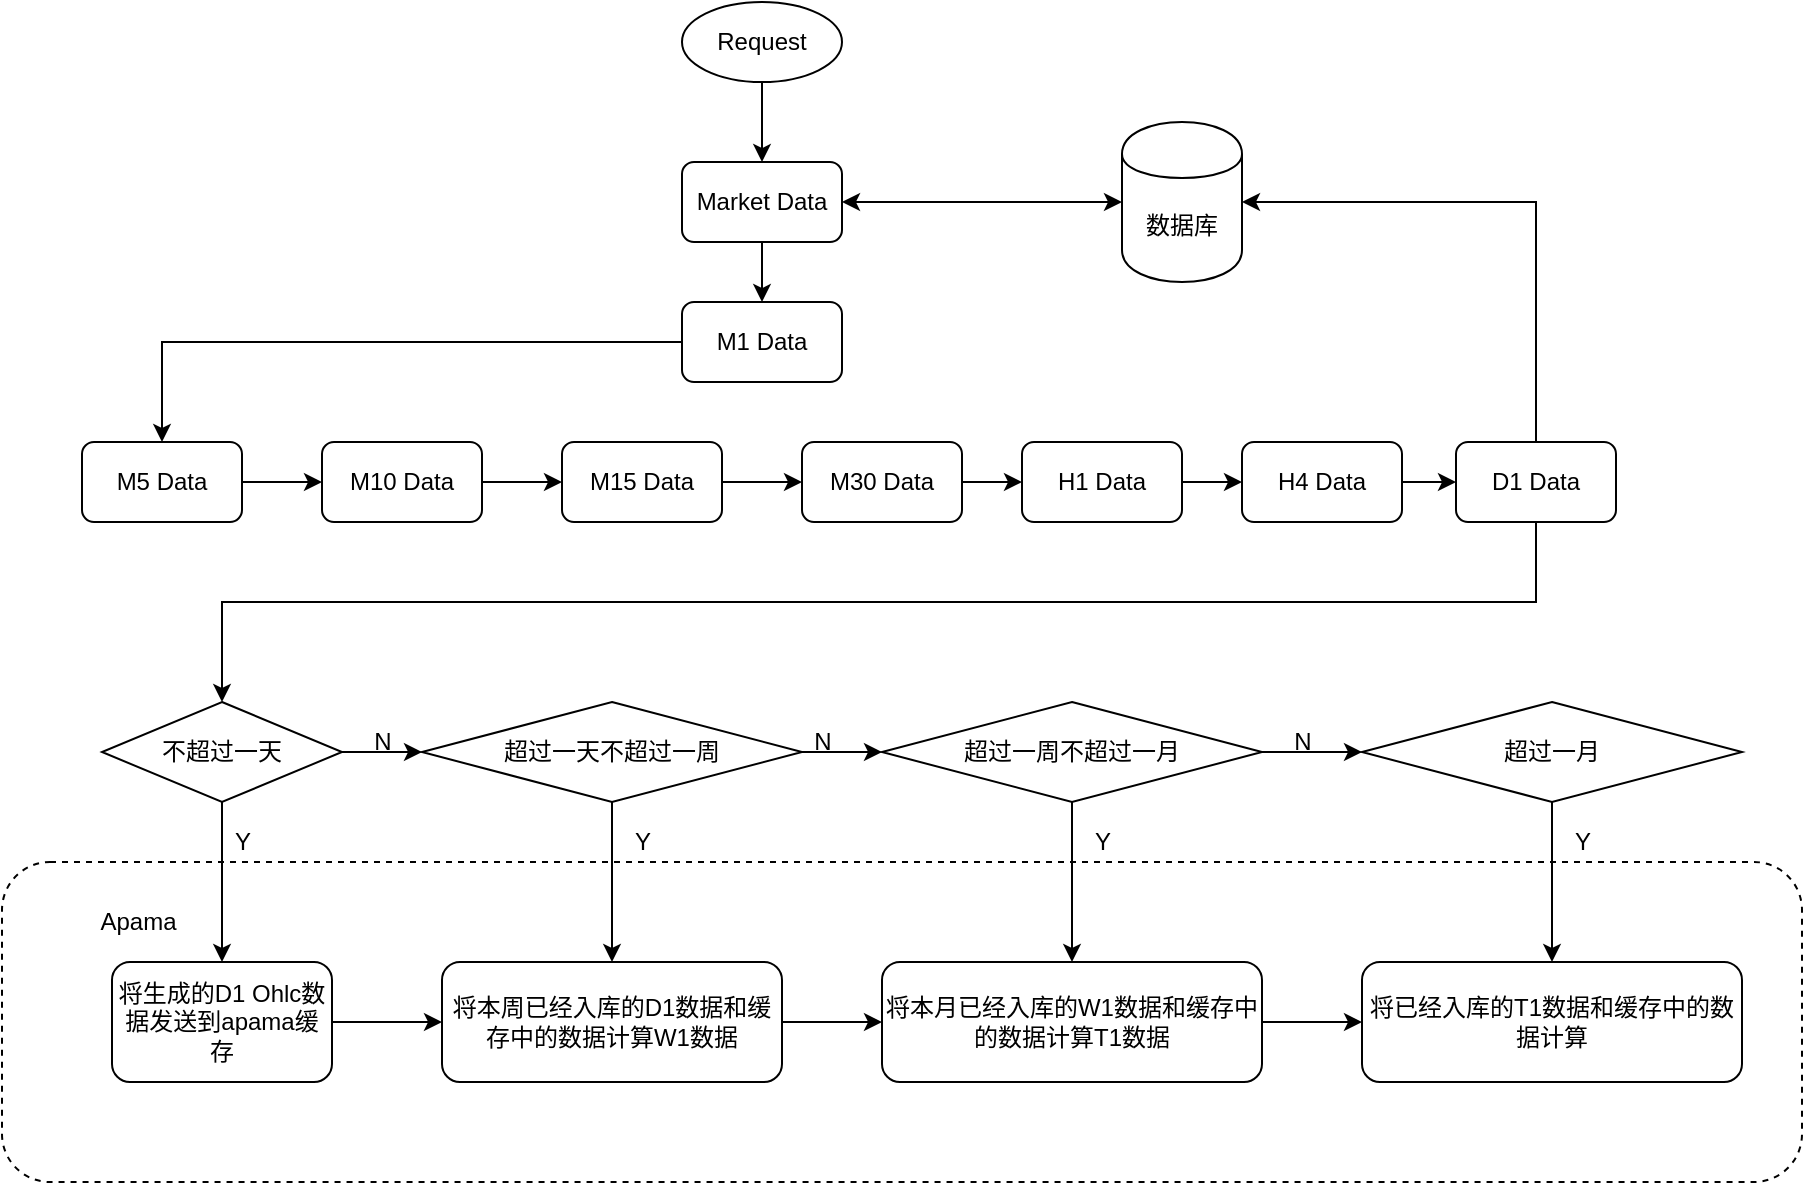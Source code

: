 <mxfile version="12.5.1" type="github"><diagram id="VUNfdSK3uz9dRfLEmZKL" name="Page-1"><mxGraphModel dx="1422" dy="762" grid="1" gridSize="10" guides="1" tooltips="1" connect="1" arrows="1" fold="1" page="1" pageScale="1" pageWidth="827" pageHeight="1169" math="0" shadow="0"><root><mxCell id="0"/><mxCell id="1" parent="0"/><mxCell id="E_35p48S9LyC-1adH_UQ-1" value="Apama&amp;nbsp; &amp;nbsp; &amp;nbsp; &amp;nbsp; &amp;nbsp; &amp;nbsp; &amp;nbsp; &amp;nbsp; &amp;nbsp; &amp;nbsp; &amp;nbsp; &amp;nbsp; &amp;nbsp; &amp;nbsp; &amp;nbsp; &amp;nbsp; &amp;nbsp; &amp;nbsp; &amp;nbsp; &amp;nbsp; &amp;nbsp; &amp;nbsp; &amp;nbsp; &amp;nbsp; &amp;nbsp; &amp;nbsp; &amp;nbsp; &amp;nbsp; &amp;nbsp; &amp;nbsp; &amp;nbsp; &amp;nbsp; &amp;nbsp; &amp;nbsp; &amp;nbsp; &amp;nbsp; &amp;nbsp; &amp;nbsp; &amp;nbsp; &amp;nbsp; &amp;nbsp; &amp;nbsp; &amp;nbsp; &amp;nbsp; &amp;nbsp; &amp;nbsp; &amp;nbsp; &amp;nbsp; &amp;nbsp; &amp;nbsp; &amp;nbsp; &amp;nbsp; &amp;nbsp; &amp;nbsp; &amp;nbsp; &amp;nbsp; &amp;nbsp; &amp;nbsp; &amp;nbsp; &amp;nbsp; &amp;nbsp; &amp;nbsp; &amp;nbsp; &amp;nbsp; &amp;nbsp; &amp;nbsp; &amp;nbsp; &amp;nbsp; &amp;nbsp; &amp;nbsp; &amp;nbsp; &amp;nbsp; &amp;nbsp; &amp;nbsp; &amp;nbsp; &amp;nbsp; &amp;nbsp; &amp;nbsp; &amp;nbsp; &amp;nbsp; &amp;nbsp; &amp;nbsp; &amp;nbsp; &amp;nbsp; &amp;nbsp; &amp;nbsp; &amp;nbsp; &amp;nbsp; &amp;nbsp; &amp;nbsp; &amp;nbsp; &amp;nbsp; &amp;nbsp; &amp;nbsp; &amp;nbsp; &amp;nbsp; &amp;nbsp; &amp;nbsp; &amp;nbsp; &amp;nbsp; &amp;nbsp; &amp;nbsp; &amp;nbsp; &amp;nbsp; &amp;nbsp; &amp;nbsp; &amp;nbsp; &amp;nbsp; &amp;nbsp; &amp;nbsp; &amp;nbsp; &amp;nbsp; &amp;nbsp; &amp;nbsp; &amp;nbsp;&lt;br&gt;&lt;br&gt;&lt;br&gt;&lt;br&gt;&lt;br&gt;&lt;br&gt;&lt;br&gt;&lt;br&gt;" style="rounded=1;whiteSpace=wrap;html=1;shadow=0;comic=0;glass=0;dashed=1;" vertex="1" parent="1"><mxGeometry x="250" y="510" width="900" height="160" as="geometry"/></mxCell><mxCell id="E_35p48S9LyC-1adH_UQ-2" style="edgeStyle=orthogonalEdgeStyle;rounded=0;orthogonalLoop=1;jettySize=auto;html=1;entryX=0.5;entryY=0;entryDx=0;entryDy=0;startArrow=none;startFill=0;" edge="1" parent="1" source="E_35p48S9LyC-1adH_UQ-3" target="E_35p48S9LyC-1adH_UQ-6"><mxGeometry relative="1" as="geometry"/></mxCell><mxCell id="E_35p48S9LyC-1adH_UQ-3" value="Request" style="ellipse;whiteSpace=wrap;html=1;" vertex="1" parent="1"><mxGeometry x="590" y="80" width="80" height="40" as="geometry"/></mxCell><mxCell id="E_35p48S9LyC-1adH_UQ-4" value="" style="edgeStyle=orthogonalEdgeStyle;rounded=0;orthogonalLoop=1;jettySize=auto;html=1;startArrow=classic;startFill=1;entryX=0;entryY=0.5;entryDx=0;entryDy=0;" edge="1" parent="1" source="E_35p48S9LyC-1adH_UQ-6" target="E_35p48S9LyC-1adH_UQ-9"><mxGeometry relative="1" as="geometry"><mxPoint x="730" y="180" as="targetPoint"/></mxGeometry></mxCell><mxCell id="E_35p48S9LyC-1adH_UQ-5" value="" style="edgeStyle=orthogonalEdgeStyle;rounded=0;orthogonalLoop=1;jettySize=auto;html=1;startArrow=none;startFill=0;" edge="1" parent="1" source="E_35p48S9LyC-1adH_UQ-6" target="E_35p48S9LyC-1adH_UQ-8"><mxGeometry relative="1" as="geometry"/></mxCell><mxCell id="E_35p48S9LyC-1adH_UQ-6" value="Market Data" style="rounded=1;whiteSpace=wrap;html=1;" vertex="1" parent="1"><mxGeometry x="590" y="160" width="80" height="40" as="geometry"/></mxCell><mxCell id="E_35p48S9LyC-1adH_UQ-7" style="edgeStyle=orthogonalEdgeStyle;rounded=0;orthogonalLoop=1;jettySize=auto;html=1;entryX=0.5;entryY=0;entryDx=0;entryDy=0;startArrow=none;startFill=0;" edge="1" parent="1" source="E_35p48S9LyC-1adH_UQ-8" target="E_35p48S9LyC-1adH_UQ-21"><mxGeometry relative="1" as="geometry"><Array as="points"><mxPoint x="330" y="250"/></Array></mxGeometry></mxCell><mxCell id="E_35p48S9LyC-1adH_UQ-8" value="M1 Data" style="rounded=1;whiteSpace=wrap;html=1;" vertex="1" parent="1"><mxGeometry x="590" y="230" width="80" height="40" as="geometry"/></mxCell><mxCell id="E_35p48S9LyC-1adH_UQ-9" value="数据库" style="shape=cylinder;whiteSpace=wrap;html=1;boundedLbl=1;backgroundOutline=1;" vertex="1" parent="1"><mxGeometry x="810" y="140" width="60" height="80" as="geometry"/></mxCell><mxCell id="E_35p48S9LyC-1adH_UQ-10" style="edgeStyle=orthogonalEdgeStyle;rounded=0;orthogonalLoop=1;jettySize=auto;html=1;entryX=0;entryY=0.5;entryDx=0;entryDy=0;startArrow=none;startFill=0;" edge="1" parent="1" source="E_35p48S9LyC-1adH_UQ-11" target="E_35p48S9LyC-1adH_UQ-13"><mxGeometry relative="1" as="geometry"/></mxCell><mxCell id="E_35p48S9LyC-1adH_UQ-11" value="M10 Data" style="rounded=1;whiteSpace=wrap;html=1;" vertex="1" parent="1"><mxGeometry x="410" y="300" width="80" height="40" as="geometry"/></mxCell><mxCell id="E_35p48S9LyC-1adH_UQ-12" style="edgeStyle=orthogonalEdgeStyle;rounded=0;orthogonalLoop=1;jettySize=auto;html=1;entryX=0;entryY=0.5;entryDx=0;entryDy=0;startArrow=none;startFill=0;" edge="1" parent="1" source="E_35p48S9LyC-1adH_UQ-13" target="E_35p48S9LyC-1adH_UQ-15"><mxGeometry relative="1" as="geometry"/></mxCell><mxCell id="E_35p48S9LyC-1adH_UQ-13" value="M15 Data" style="rounded=1;whiteSpace=wrap;html=1;" vertex="1" parent="1"><mxGeometry x="530" y="300" width="80" height="40" as="geometry"/></mxCell><mxCell id="E_35p48S9LyC-1adH_UQ-14" style="edgeStyle=orthogonalEdgeStyle;rounded=0;orthogonalLoop=1;jettySize=auto;html=1;exitX=1;exitY=0.5;exitDx=0;exitDy=0;entryX=0;entryY=0.5;entryDx=0;entryDy=0;startArrow=none;startFill=0;" edge="1" parent="1" source="E_35p48S9LyC-1adH_UQ-15" target="E_35p48S9LyC-1adH_UQ-17"><mxGeometry relative="1" as="geometry"/></mxCell><mxCell id="E_35p48S9LyC-1adH_UQ-15" value="M30 Data" style="rounded=1;whiteSpace=wrap;html=1;" vertex="1" parent="1"><mxGeometry x="650" y="300" width="80" height="40" as="geometry"/></mxCell><mxCell id="E_35p48S9LyC-1adH_UQ-16" value="" style="edgeStyle=orthogonalEdgeStyle;rounded=0;orthogonalLoop=1;jettySize=auto;html=1;startArrow=none;startFill=0;" edge="1" parent="1" source="E_35p48S9LyC-1adH_UQ-17" target="E_35p48S9LyC-1adH_UQ-19"><mxGeometry relative="1" as="geometry"/></mxCell><mxCell id="E_35p48S9LyC-1adH_UQ-17" value="H1 Data" style="rounded=1;whiteSpace=wrap;html=1;" vertex="1" parent="1"><mxGeometry x="760" y="300" width="80" height="40" as="geometry"/></mxCell><mxCell id="E_35p48S9LyC-1adH_UQ-18" value="" style="edgeStyle=orthogonalEdgeStyle;rounded=0;orthogonalLoop=1;jettySize=auto;html=1;startArrow=none;startFill=0;" edge="1" parent="1" source="E_35p48S9LyC-1adH_UQ-19" target="E_35p48S9LyC-1adH_UQ-24"><mxGeometry relative="1" as="geometry"/></mxCell><mxCell id="E_35p48S9LyC-1adH_UQ-19" value="H4 Data" style="rounded=1;whiteSpace=wrap;html=1;" vertex="1" parent="1"><mxGeometry x="870" y="300" width="80" height="40" as="geometry"/></mxCell><mxCell id="E_35p48S9LyC-1adH_UQ-20" style="edgeStyle=orthogonalEdgeStyle;rounded=0;orthogonalLoop=1;jettySize=auto;html=1;entryX=0;entryY=0.5;entryDx=0;entryDy=0;startArrow=none;startFill=0;" edge="1" parent="1" source="E_35p48S9LyC-1adH_UQ-21" target="E_35p48S9LyC-1adH_UQ-11"><mxGeometry relative="1" as="geometry"/></mxCell><mxCell id="E_35p48S9LyC-1adH_UQ-21" value="M5 Data" style="rounded=1;whiteSpace=wrap;html=1;" vertex="1" parent="1"><mxGeometry x="290" y="300" width="80" height="40" as="geometry"/></mxCell><mxCell id="E_35p48S9LyC-1adH_UQ-22" style="edgeStyle=orthogonalEdgeStyle;rounded=0;orthogonalLoop=1;jettySize=auto;html=1;entryX=0.5;entryY=0;entryDx=0;entryDy=0;startArrow=none;startFill=0;" edge="1" parent="1" source="E_35p48S9LyC-1adH_UQ-24" target="E_35p48S9LyC-1adH_UQ-29"><mxGeometry relative="1" as="geometry"><Array as="points"><mxPoint x="1017" y="380"/><mxPoint x="360" y="380"/></Array></mxGeometry></mxCell><mxCell id="E_35p48S9LyC-1adH_UQ-23" style="edgeStyle=orthogonalEdgeStyle;rounded=0;orthogonalLoop=1;jettySize=auto;html=1;entryX=1;entryY=0.5;entryDx=0;entryDy=0;startArrow=none;startFill=0;" edge="1" parent="1" source="E_35p48S9LyC-1adH_UQ-24" target="E_35p48S9LyC-1adH_UQ-9"><mxGeometry relative="1" as="geometry"><Array as="points"><mxPoint x="1017" y="180"/></Array></mxGeometry></mxCell><mxCell id="E_35p48S9LyC-1adH_UQ-24" value="D1 Data" style="rounded=1;whiteSpace=wrap;html=1;" vertex="1" parent="1"><mxGeometry x="977" y="300" width="80" height="40" as="geometry"/></mxCell><mxCell id="E_35p48S9LyC-1adH_UQ-25" style="edgeStyle=orthogonalEdgeStyle;rounded=0;orthogonalLoop=1;jettySize=auto;html=1;entryX=0;entryY=0.5;entryDx=0;entryDy=0;startArrow=none;startFill=0;" edge="1" parent="1" source="E_35p48S9LyC-1adH_UQ-26" target="E_35p48S9LyC-1adH_UQ-42"><mxGeometry relative="1" as="geometry"/></mxCell><mxCell id="E_35p48S9LyC-1adH_UQ-26" value="将生成的D1 Ohlc数据发送到apama缓存" style="rounded=1;whiteSpace=wrap;html=1;" vertex="1" parent="1"><mxGeometry x="305" y="560" width="110" height="60" as="geometry"/></mxCell><mxCell id="E_35p48S9LyC-1adH_UQ-27" value="" style="edgeStyle=orthogonalEdgeStyle;rounded=0;orthogonalLoop=1;jettySize=auto;html=1;startArrow=none;startFill=0;" edge="1" parent="1" source="E_35p48S9LyC-1adH_UQ-29" target="E_35p48S9LyC-1adH_UQ-32"><mxGeometry relative="1" as="geometry"/></mxCell><mxCell id="E_35p48S9LyC-1adH_UQ-28" style="edgeStyle=orthogonalEdgeStyle;rounded=0;orthogonalLoop=1;jettySize=auto;html=1;entryX=0.5;entryY=0;entryDx=0;entryDy=0;startArrow=none;startFill=0;" edge="1" parent="1" source="E_35p48S9LyC-1adH_UQ-29" target="E_35p48S9LyC-1adH_UQ-26"><mxGeometry relative="1" as="geometry"/></mxCell><mxCell id="E_35p48S9LyC-1adH_UQ-29" value="不超过一天" style="rhombus;whiteSpace=wrap;html=1;" vertex="1" parent="1"><mxGeometry x="300" y="430" width="120" height="50" as="geometry"/></mxCell><mxCell id="E_35p48S9LyC-1adH_UQ-30" value="" style="edgeStyle=orthogonalEdgeStyle;rounded=0;orthogonalLoop=1;jettySize=auto;html=1;startArrow=none;startFill=0;" edge="1" parent="1" source="E_35p48S9LyC-1adH_UQ-32" target="E_35p48S9LyC-1adH_UQ-35"><mxGeometry relative="1" as="geometry"/></mxCell><mxCell id="E_35p48S9LyC-1adH_UQ-31" style="edgeStyle=orthogonalEdgeStyle;rounded=0;orthogonalLoop=1;jettySize=auto;html=1;entryX=0.5;entryY=0;entryDx=0;entryDy=0;startArrow=none;startFill=0;" edge="1" parent="1" source="E_35p48S9LyC-1adH_UQ-32" target="E_35p48S9LyC-1adH_UQ-42"><mxGeometry relative="1" as="geometry"/></mxCell><mxCell id="E_35p48S9LyC-1adH_UQ-32" value="超过一天不超过一周" style="rhombus;whiteSpace=wrap;html=1;" vertex="1" parent="1"><mxGeometry x="460" y="430" width="190" height="50" as="geometry"/></mxCell><mxCell id="E_35p48S9LyC-1adH_UQ-33" value="" style="edgeStyle=orthogonalEdgeStyle;rounded=0;orthogonalLoop=1;jettySize=auto;html=1;startArrow=none;startFill=0;" edge="1" parent="1" source="E_35p48S9LyC-1adH_UQ-35" target="E_35p48S9LyC-1adH_UQ-37"><mxGeometry relative="1" as="geometry"/></mxCell><mxCell id="E_35p48S9LyC-1adH_UQ-34" style="edgeStyle=orthogonalEdgeStyle;rounded=0;orthogonalLoop=1;jettySize=auto;html=1;entryX=0.5;entryY=0;entryDx=0;entryDy=0;startArrow=none;startFill=0;" edge="1" parent="1" source="E_35p48S9LyC-1adH_UQ-35" target="E_35p48S9LyC-1adH_UQ-44"><mxGeometry relative="1" as="geometry"/></mxCell><mxCell id="E_35p48S9LyC-1adH_UQ-35" value="超过一周不超过一月" style="rhombus;whiteSpace=wrap;html=1;" vertex="1" parent="1"><mxGeometry x="690" y="430" width="190" height="50" as="geometry"/></mxCell><mxCell id="E_35p48S9LyC-1adH_UQ-36" style="edgeStyle=orthogonalEdgeStyle;rounded=0;orthogonalLoop=1;jettySize=auto;html=1;entryX=0.5;entryY=0;entryDx=0;entryDy=0;startArrow=none;startFill=0;" edge="1" parent="1" source="E_35p48S9LyC-1adH_UQ-37" target="E_35p48S9LyC-1adH_UQ-45"><mxGeometry relative="1" as="geometry"/></mxCell><mxCell id="E_35p48S9LyC-1adH_UQ-37" value="超过一月" style="rhombus;whiteSpace=wrap;html=1;" vertex="1" parent="1"><mxGeometry x="930" y="430" width="190" height="50" as="geometry"/></mxCell><mxCell id="E_35p48S9LyC-1adH_UQ-38" value="N" style="text;html=1;align=center;verticalAlign=middle;resizable=0;points=[];autosize=1;" vertex="1" parent="1"><mxGeometry x="430" y="440" width="20" height="20" as="geometry"/></mxCell><mxCell id="E_35p48S9LyC-1adH_UQ-39" value="N" style="text;html=1;align=center;verticalAlign=middle;resizable=0;points=[];autosize=1;" vertex="1" parent="1"><mxGeometry x="650" y="440" width="20" height="20" as="geometry"/></mxCell><mxCell id="E_35p48S9LyC-1adH_UQ-40" value="N" style="text;html=1;align=center;verticalAlign=middle;resizable=0;points=[];autosize=1;" vertex="1" parent="1"><mxGeometry x="890" y="440" width="20" height="20" as="geometry"/></mxCell><mxCell id="E_35p48S9LyC-1adH_UQ-41" style="edgeStyle=orthogonalEdgeStyle;rounded=0;orthogonalLoop=1;jettySize=auto;html=1;entryX=0;entryY=0.5;entryDx=0;entryDy=0;startArrow=none;startFill=0;" edge="1" parent="1" source="E_35p48S9LyC-1adH_UQ-42" target="E_35p48S9LyC-1adH_UQ-44"><mxGeometry relative="1" as="geometry"/></mxCell><mxCell id="E_35p48S9LyC-1adH_UQ-42" value="将本周已经入库的D1数据和缓存中的数据计算W1数据" style="rounded=1;whiteSpace=wrap;html=1;" vertex="1" parent="1"><mxGeometry x="470" y="560" width="170" height="60" as="geometry"/></mxCell><mxCell id="E_35p48S9LyC-1adH_UQ-43" style="edgeStyle=orthogonalEdgeStyle;rounded=0;orthogonalLoop=1;jettySize=auto;html=1;entryX=0;entryY=0.5;entryDx=0;entryDy=0;startArrow=none;startFill=0;" edge="1" parent="1" source="E_35p48S9LyC-1adH_UQ-44" target="E_35p48S9LyC-1adH_UQ-45"><mxGeometry relative="1" as="geometry"/></mxCell><mxCell id="E_35p48S9LyC-1adH_UQ-44" value="将本月已经入库的W1数据和缓存中的数据计算T1数据" style="rounded=1;whiteSpace=wrap;html=1;" vertex="1" parent="1"><mxGeometry x="690" y="560" width="190" height="60" as="geometry"/></mxCell><mxCell id="E_35p48S9LyC-1adH_UQ-45" value="将已经入库的T1数据和缓存中的数据计算" style="rounded=1;whiteSpace=wrap;html=1;" vertex="1" parent="1"><mxGeometry x="930" y="560" width="190" height="60" as="geometry"/></mxCell><mxCell id="E_35p48S9LyC-1adH_UQ-46" value="Y" style="text;html=1;align=center;verticalAlign=middle;resizable=0;points=[];autosize=1;" vertex="1" parent="1"><mxGeometry x="360" y="490" width="20" height="20" as="geometry"/></mxCell><mxCell id="E_35p48S9LyC-1adH_UQ-47" value="Y" style="text;html=1;align=center;verticalAlign=middle;resizable=0;points=[];autosize=1;" vertex="1" parent="1"><mxGeometry x="560" y="490" width="20" height="20" as="geometry"/></mxCell><mxCell id="E_35p48S9LyC-1adH_UQ-48" value="Y" style="text;html=1;align=center;verticalAlign=middle;resizable=0;points=[];autosize=1;" vertex="1" parent="1"><mxGeometry x="790" y="490" width="20" height="20" as="geometry"/></mxCell><mxCell id="E_35p48S9LyC-1adH_UQ-49" value="Y" style="text;html=1;align=center;verticalAlign=middle;resizable=0;points=[];autosize=1;" vertex="1" parent="1"><mxGeometry x="1030" y="490" width="20" height="20" as="geometry"/></mxCell></root></mxGraphModel></diagram></mxfile>